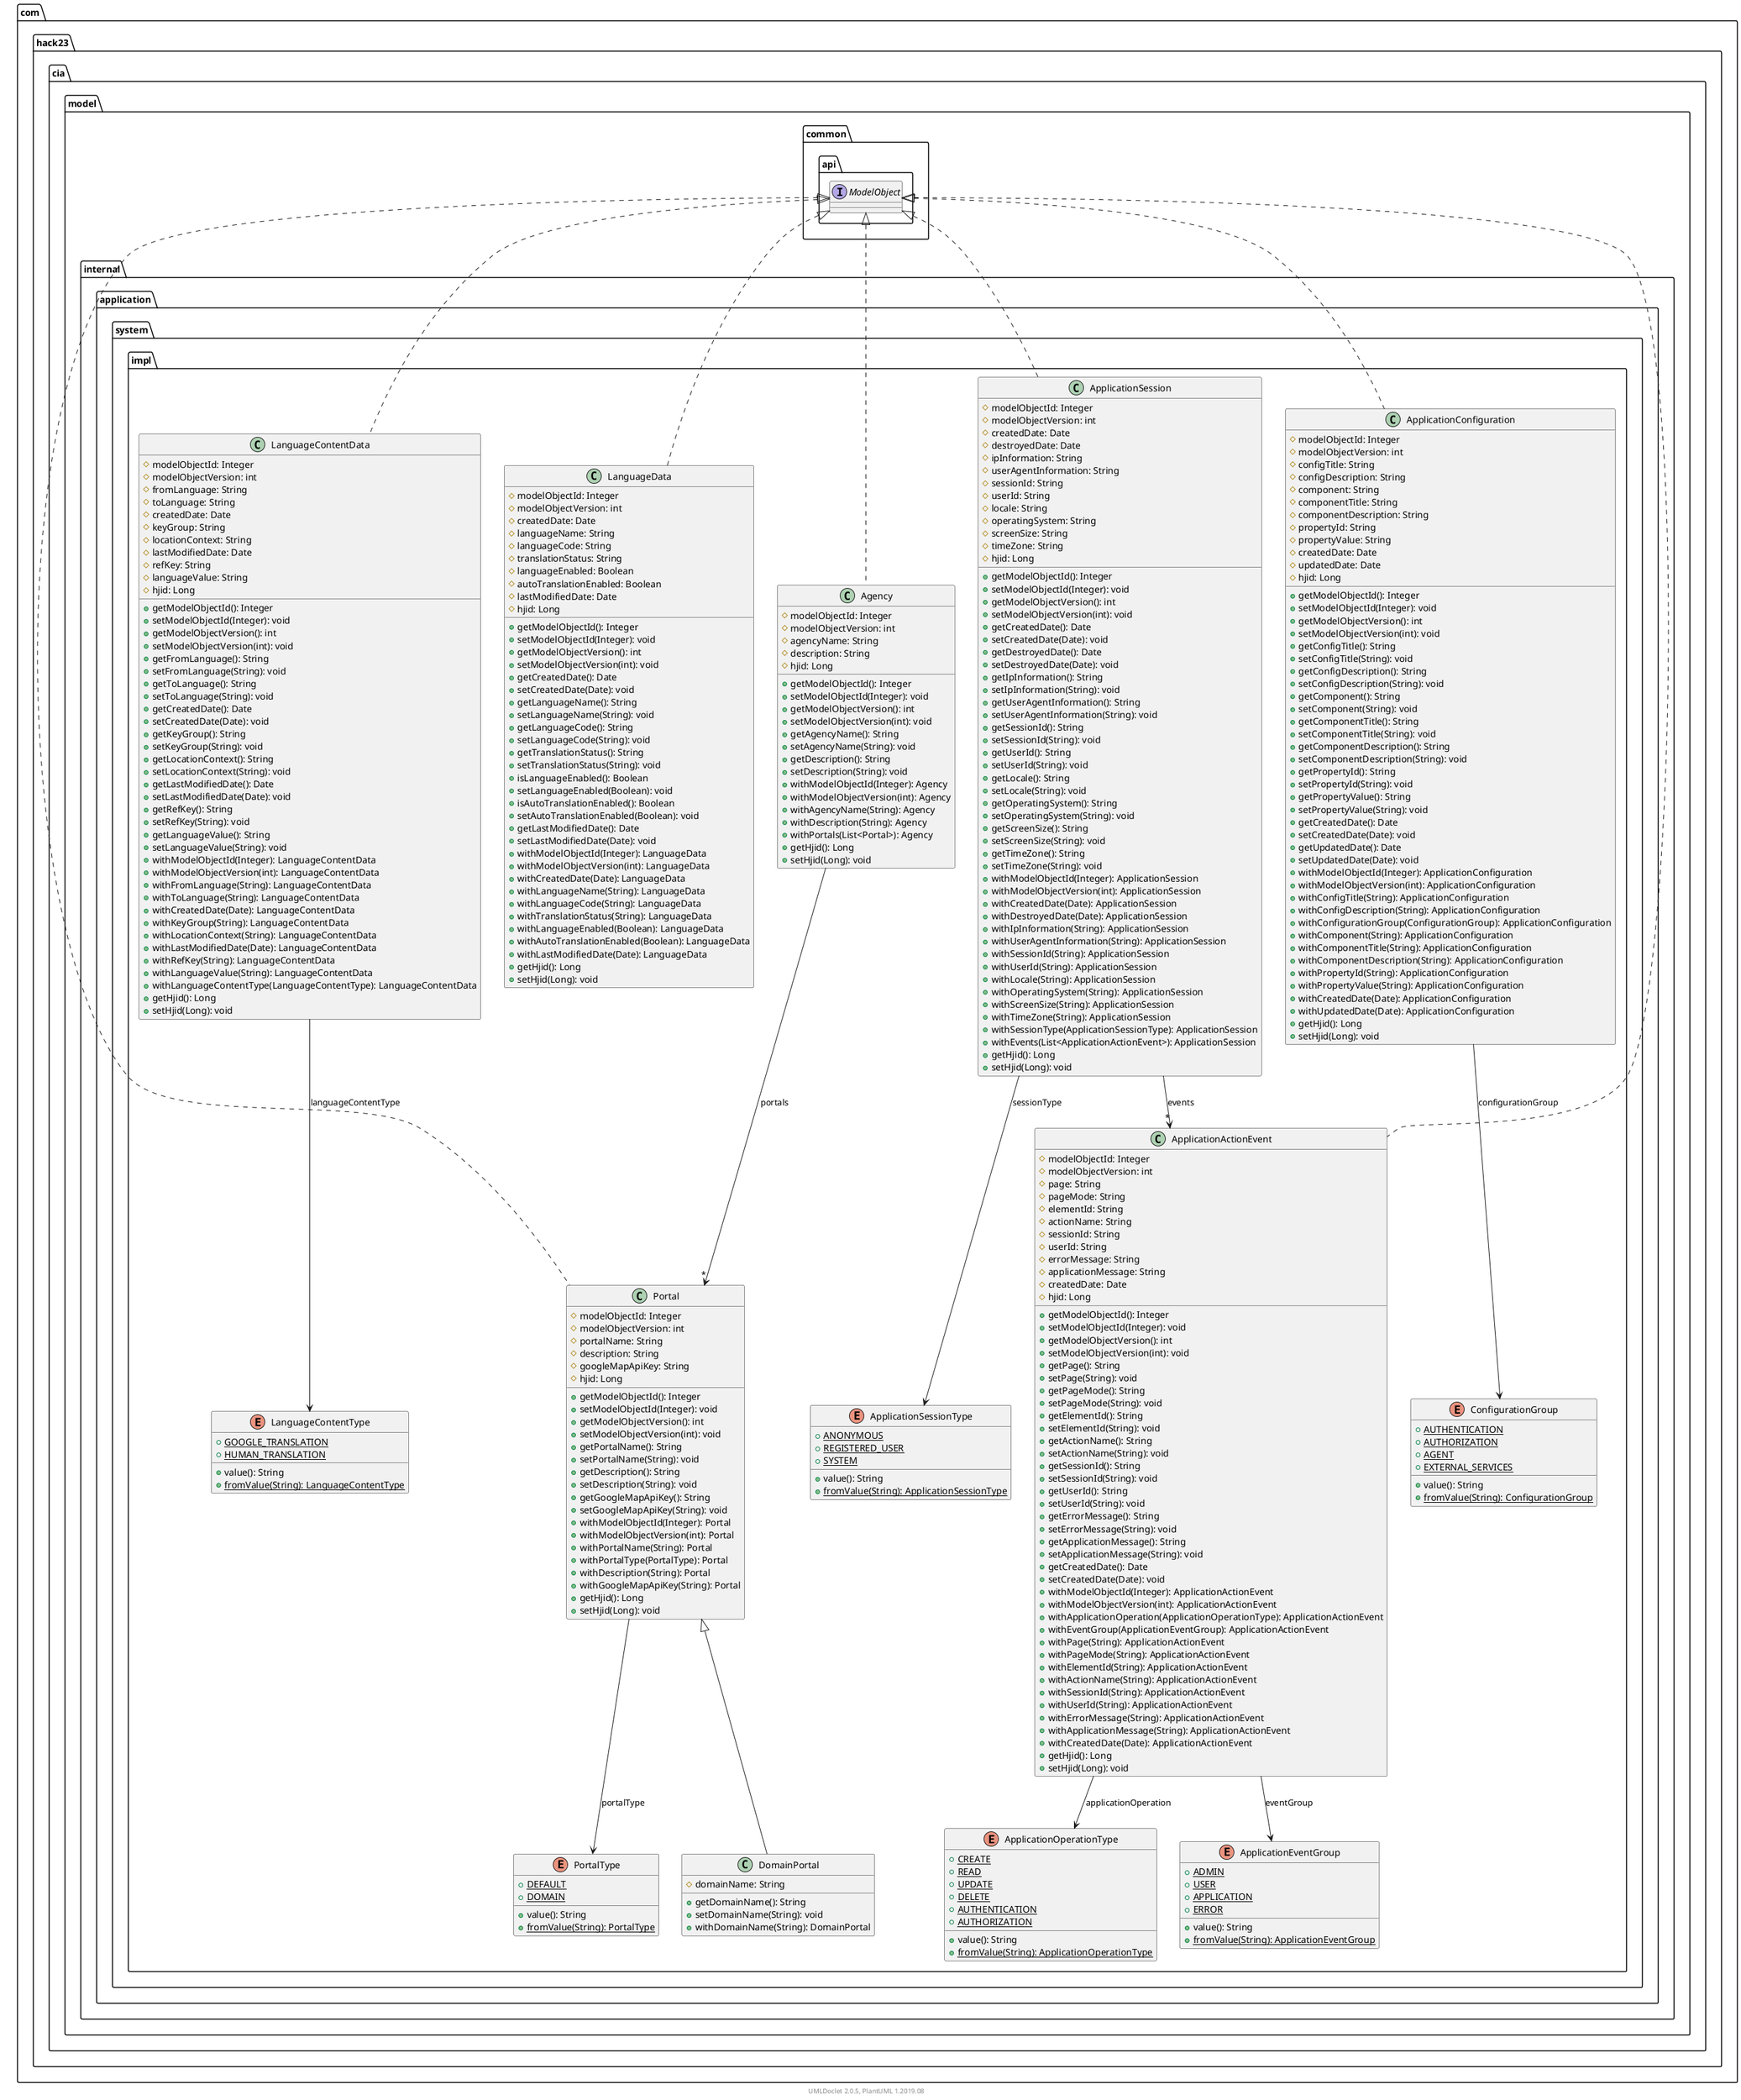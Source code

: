 @startuml
    namespace com.hack23.cia.model.internal.application.system.impl {

        class LanguageContentData [[LanguageContentData.html]] {
            #modelObjectId: Integer
            #modelObjectVersion: int
            #fromLanguage: String
            #toLanguage: String
            #createdDate: Date
            #keyGroup: String
            #locationContext: String
            #lastModifiedDate: Date
            #refKey: String
            #languageValue: String
            #hjid: Long
            +getModelObjectId(): Integer
            +setModelObjectId(Integer): void
            +getModelObjectVersion(): int
            +setModelObjectVersion(int): void
            +getFromLanguage(): String
            +setFromLanguage(String): void
            +getToLanguage(): String
            +setToLanguage(String): void
            +getCreatedDate(): Date
            +setCreatedDate(Date): void
            +getKeyGroup(): String
            +setKeyGroup(String): void
            +getLocationContext(): String
            +setLocationContext(String): void
            +getLastModifiedDate(): Date
            +setLastModifiedDate(Date): void
            +getRefKey(): String
            +setRefKey(String): void
            +getLanguageValue(): String
            +setLanguageValue(String): void
            +withModelObjectId(Integer): LanguageContentData
            +withModelObjectVersion(int): LanguageContentData
            +withFromLanguage(String): LanguageContentData
            +withToLanguage(String): LanguageContentData
            +withCreatedDate(Date): LanguageContentData
            +withKeyGroup(String): LanguageContentData
            +withLocationContext(String): LanguageContentData
            +withLastModifiedDate(Date): LanguageContentData
            +withRefKey(String): LanguageContentData
            +withLanguageValue(String): LanguageContentData
            +withLanguageContentType(LanguageContentType): LanguageContentData
            +getHjid(): Long
            +setHjid(Long): void
        }

        class Portal [[Portal.html]] {
            #modelObjectId: Integer
            #modelObjectVersion: int
            #portalName: String
            #description: String
            #googleMapApiKey: String
            #hjid: Long
            +getModelObjectId(): Integer
            +setModelObjectId(Integer): void
            +getModelObjectVersion(): int
            +setModelObjectVersion(int): void
            +getPortalName(): String
            +setPortalName(String): void
            +getDescription(): String
            +setDescription(String): void
            +getGoogleMapApiKey(): String
            +setGoogleMapApiKey(String): void
            +withModelObjectId(Integer): Portal
            +withModelObjectVersion(int): Portal
            +withPortalName(String): Portal
            +withPortalType(PortalType): Portal
            +withDescription(String): Portal
            +withGoogleMapApiKey(String): Portal
            +getHjid(): Long
            +setHjid(Long): void
        }

        class LanguageData [[LanguageData.html]] {
            #modelObjectId: Integer
            #modelObjectVersion: int
            #createdDate: Date
            #languageName: String
            #languageCode: String
            #translationStatus: String
            #languageEnabled: Boolean
            #autoTranslationEnabled: Boolean
            #lastModifiedDate: Date
            #hjid: Long
            +getModelObjectId(): Integer
            +setModelObjectId(Integer): void
            +getModelObjectVersion(): int
            +setModelObjectVersion(int): void
            +getCreatedDate(): Date
            +setCreatedDate(Date): void
            +getLanguageName(): String
            +setLanguageName(String): void
            +getLanguageCode(): String
            +setLanguageCode(String): void
            +getTranslationStatus(): String
            +setTranslationStatus(String): void
            +isLanguageEnabled(): Boolean
            +setLanguageEnabled(Boolean): void
            +isAutoTranslationEnabled(): Boolean
            +setAutoTranslationEnabled(Boolean): void
            +getLastModifiedDate(): Date
            +setLastModifiedDate(Date): void
            +withModelObjectId(Integer): LanguageData
            +withModelObjectVersion(int): LanguageData
            +withCreatedDate(Date): LanguageData
            +withLanguageName(String): LanguageData
            +withLanguageCode(String): LanguageData
            +withTranslationStatus(String): LanguageData
            +withLanguageEnabled(Boolean): LanguageData
            +withAutoTranslationEnabled(Boolean): LanguageData
            +withLastModifiedDate(Date): LanguageData
            +getHjid(): Long
            +setHjid(Long): void
        }

        enum ApplicationOperationType [[ApplicationOperationType.html]] {
            {static} +CREATE
            {static} +READ
            {static} +UPDATE
            {static} +DELETE
            {static} +AUTHENTICATION
            {static} +AUTHORIZATION
            +value(): String
            {static} +fromValue(String): ApplicationOperationType
        }

        class ApplicationSession [[ApplicationSession.html]] {
            #modelObjectId: Integer
            #modelObjectVersion: int
            #createdDate: Date
            #destroyedDate: Date
            #ipInformation: String
            #userAgentInformation: String
            #sessionId: String
            #userId: String
            #locale: String
            #operatingSystem: String
            #screenSize: String
            #timeZone: String
            #hjid: Long
            +getModelObjectId(): Integer
            +setModelObjectId(Integer): void
            +getModelObjectVersion(): int
            +setModelObjectVersion(int): void
            +getCreatedDate(): Date
            +setCreatedDate(Date): void
            +getDestroyedDate(): Date
            +setDestroyedDate(Date): void
            +getIpInformation(): String
            +setIpInformation(String): void
            +getUserAgentInformation(): String
            +setUserAgentInformation(String): void
            +getSessionId(): String
            +setSessionId(String): void
            +getUserId(): String
            +setUserId(String): void
            +getLocale(): String
            +setLocale(String): void
            +getOperatingSystem(): String
            +setOperatingSystem(String): void
            +getScreenSize(): String
            +setScreenSize(String): void
            +getTimeZone(): String
            +setTimeZone(String): void
            +withModelObjectId(Integer): ApplicationSession
            +withModelObjectVersion(int): ApplicationSession
            +withCreatedDate(Date): ApplicationSession
            +withDestroyedDate(Date): ApplicationSession
            +withIpInformation(String): ApplicationSession
            +withUserAgentInformation(String): ApplicationSession
            +withSessionId(String): ApplicationSession
            +withUserId(String): ApplicationSession
            +withLocale(String): ApplicationSession
            +withOperatingSystem(String): ApplicationSession
            +withScreenSize(String): ApplicationSession
            +withTimeZone(String): ApplicationSession
            +withSessionType(ApplicationSessionType): ApplicationSession
            +withEvents(List<ApplicationActionEvent>): ApplicationSession
            +getHjid(): Long
            +setHjid(Long): void
        }

        enum PortalType [[PortalType.html]] {
            {static} +DEFAULT
            {static} +DOMAIN
            +value(): String
            {static} +fromValue(String): PortalType
        }

        class DomainPortal [[DomainPortal.html]] {
            #domainName: String
            +getDomainName(): String
            +setDomainName(String): void
            +withDomainName(String): DomainPortal
        }

        class ApplicationActionEvent [[ApplicationActionEvent.html]] {
            #modelObjectId: Integer
            #modelObjectVersion: int
            #page: String
            #pageMode: String
            #elementId: String
            #actionName: String
            #sessionId: String
            #userId: String
            #errorMessage: String
            #applicationMessage: String
            #createdDate: Date
            #hjid: Long
            +getModelObjectId(): Integer
            +setModelObjectId(Integer): void
            +getModelObjectVersion(): int
            +setModelObjectVersion(int): void
            +getPage(): String
            +setPage(String): void
            +getPageMode(): String
            +setPageMode(String): void
            +getElementId(): String
            +setElementId(String): void
            +getActionName(): String
            +setActionName(String): void
            +getSessionId(): String
            +setSessionId(String): void
            +getUserId(): String
            +setUserId(String): void
            +getErrorMessage(): String
            +setErrorMessage(String): void
            +getApplicationMessage(): String
            +setApplicationMessage(String): void
            +getCreatedDate(): Date
            +setCreatedDate(Date): void
            +withModelObjectId(Integer): ApplicationActionEvent
            +withModelObjectVersion(int): ApplicationActionEvent
            +withApplicationOperation(ApplicationOperationType): ApplicationActionEvent
            +withEventGroup(ApplicationEventGroup): ApplicationActionEvent
            +withPage(String): ApplicationActionEvent
            +withPageMode(String): ApplicationActionEvent
            +withElementId(String): ApplicationActionEvent
            +withActionName(String): ApplicationActionEvent
            +withSessionId(String): ApplicationActionEvent
            +withUserId(String): ApplicationActionEvent
            +withErrorMessage(String): ApplicationActionEvent
            +withApplicationMessage(String): ApplicationActionEvent
            +withCreatedDate(Date): ApplicationActionEvent
            +getHjid(): Long
            +setHjid(Long): void
        }

        class Agency [[Agency.html]] {
            #modelObjectId: Integer
            #modelObjectVersion: int
            #agencyName: String
            #description: String
            #hjid: Long
            +getModelObjectId(): Integer
            +setModelObjectId(Integer): void
            +getModelObjectVersion(): int
            +setModelObjectVersion(int): void
            +getAgencyName(): String
            +setAgencyName(String): void
            +getDescription(): String
            +setDescription(String): void
            +withModelObjectId(Integer): Agency
            +withModelObjectVersion(int): Agency
            +withAgencyName(String): Agency
            +withDescription(String): Agency
            +withPortals(List<Portal>): Agency
            +getHjid(): Long
            +setHjid(Long): void
        }

        class ApplicationConfiguration [[ApplicationConfiguration.html]] {
            #modelObjectId: Integer
            #modelObjectVersion: int
            #configTitle: String
            #configDescription: String
            #component: String
            #componentTitle: String
            #componentDescription: String
            #propertyId: String
            #propertyValue: String
            #createdDate: Date
            #updatedDate: Date
            #hjid: Long
            +getModelObjectId(): Integer
            +setModelObjectId(Integer): void
            +getModelObjectVersion(): int
            +setModelObjectVersion(int): void
            +getConfigTitle(): String
            +setConfigTitle(String): void
            +getConfigDescription(): String
            +setConfigDescription(String): void
            +getComponent(): String
            +setComponent(String): void
            +getComponentTitle(): String
            +setComponentTitle(String): void
            +getComponentDescription(): String
            +setComponentDescription(String): void
            +getPropertyId(): String
            +setPropertyId(String): void
            +getPropertyValue(): String
            +setPropertyValue(String): void
            +getCreatedDate(): Date
            +setCreatedDate(Date): void
            +getUpdatedDate(): Date
            +setUpdatedDate(Date): void
            +withModelObjectId(Integer): ApplicationConfiguration
            +withModelObjectVersion(int): ApplicationConfiguration
            +withConfigTitle(String): ApplicationConfiguration
            +withConfigDescription(String): ApplicationConfiguration
            +withConfigurationGroup(ConfigurationGroup): ApplicationConfiguration
            +withComponent(String): ApplicationConfiguration
            +withComponentTitle(String): ApplicationConfiguration
            +withComponentDescription(String): ApplicationConfiguration
            +withPropertyId(String): ApplicationConfiguration
            +withPropertyValue(String): ApplicationConfiguration
            +withCreatedDate(Date): ApplicationConfiguration
            +withUpdatedDate(Date): ApplicationConfiguration
            +getHjid(): Long
            +setHjid(Long): void
        }

        enum ApplicationEventGroup [[ApplicationEventGroup.html]] {
            {static} +ADMIN
            {static} +USER
            {static} +APPLICATION
            {static} +ERROR
            +value(): String
            {static} +fromValue(String): ApplicationEventGroup
        }

        enum ConfigurationGroup [[ConfigurationGroup.html]] {
            {static} +AUTHENTICATION
            {static} +AUTHORIZATION
            {static} +AGENT
            {static} +EXTERNAL_SERVICES
            +value(): String
            {static} +fromValue(String): ConfigurationGroup
        }

        enum LanguageContentType [[LanguageContentType.html]] {
            {static} +GOOGLE_TRANSLATION
            {static} +HUMAN_TRANSLATION
            +value(): String
            {static} +fromValue(String): LanguageContentType
        }

        enum ApplicationSessionType [[ApplicationSessionType.html]] {
            {static} +ANONYMOUS
            {static} +REGISTERED_USER
            {static} +SYSTEM
            +value(): String
            {static} +fromValue(String): ApplicationSessionType
        }

        com.hack23.cia.model.common.api.ModelObject <|.. LanguageContentData
        LanguageContentData --> LanguageContentType: languageContentType
        com.hack23.cia.model.common.api.ModelObject <|.. Portal
        Portal --> PortalType: portalType
        com.hack23.cia.model.common.api.ModelObject <|.. LanguageData
        com.hack23.cia.model.common.api.ModelObject <|.. ApplicationSession
        ApplicationSession --> ApplicationSessionType: sessionType
        ApplicationSession --> "*" ApplicationActionEvent: events
        Portal <|-- DomainPortal
        com.hack23.cia.model.common.api.ModelObject <|.. ApplicationActionEvent
        ApplicationActionEvent --> ApplicationOperationType: applicationOperation
        ApplicationActionEvent --> ApplicationEventGroup: eventGroup
        com.hack23.cia.model.common.api.ModelObject <|.. Agency
        Agency --> "*" Portal: portals
        com.hack23.cia.model.common.api.ModelObject <|.. ApplicationConfiguration
        ApplicationConfiguration --> ConfigurationGroup: configurationGroup
    }

    namespace com.hack23.cia.model.common.api {
        interface ModelObject
    }

    center footer UMLDoclet 2.0.5, PlantUML 1.2019.08
@enduml
